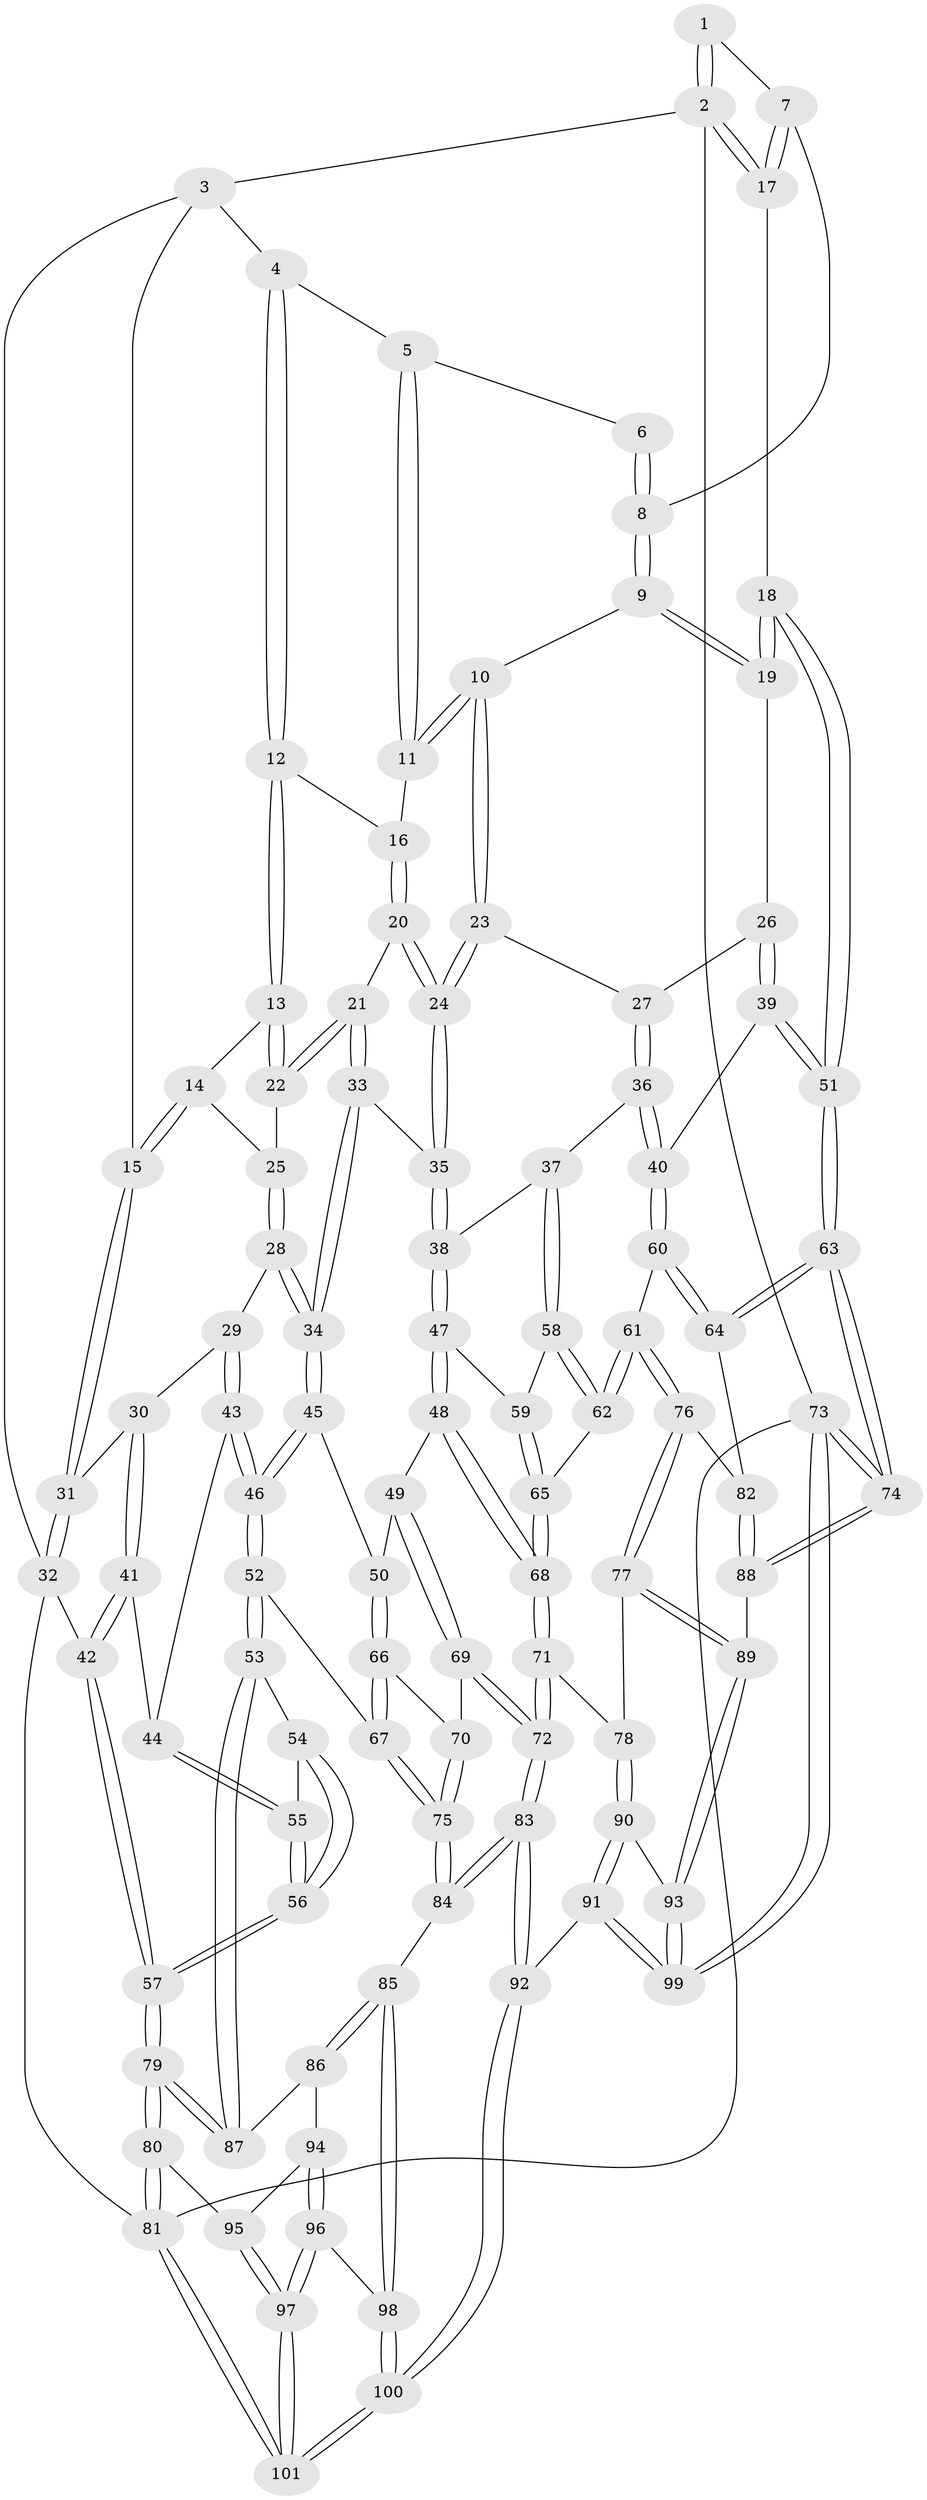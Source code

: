 // Generated by graph-tools (version 1.1) at 2025/59/03/09/25 04:59:49]
// undirected, 101 vertices, 249 edges
graph export_dot {
graph [start="1"]
  node [color=gray90,style=filled];
  1 [pos="+0.8267032187943514+0"];
  2 [pos="+1+0"];
  3 [pos="+0.26593945216898773+0"];
  4 [pos="+0.28333026871977757+0"];
  5 [pos="+0.7073950635638063+0"];
  6 [pos="+0.8080314749564677+0"];
  7 [pos="+0.9795781921583503+0.10217810585807191"];
  8 [pos="+0.8922714129798995+0.11317893451371386"];
  9 [pos="+0.8486416753294872+0.14751120553125596"];
  10 [pos="+0.8303878335321259+0.15849724325655298"];
  11 [pos="+0.6821831775815799+0.040075531421270134"];
  12 [pos="+0.3877883902137259+0.04073785600051722"];
  13 [pos="+0.38556892993111386+0.14403228634437318"];
  14 [pos="+0.1598541789276271+0.14370263191035942"];
  15 [pos="+0.11685215538660036+0.12448715991016777"];
  16 [pos="+0.6238856422116978+0.1095924877108052"];
  17 [pos="+1+0.17930511538231142"];
  18 [pos="+1+0.32250178457992285"];
  19 [pos="+1+0.3081445736750023"];
  20 [pos="+0.6216210453828421+0.11923117581253688"];
  21 [pos="+0.40043493936872027+0.18655544660726878"];
  22 [pos="+0.3887518212099225+0.1707311348809615"];
  23 [pos="+0.8204662959879082+0.26382449356689375"];
  24 [pos="+0.6134726322112125+0.2981974447385885"];
  25 [pos="+0.2806899212947697+0.2192330185049211"];
  26 [pos="+0.8714455597618118+0.27944136309396994"];
  27 [pos="+0.8278388639735537+0.27162416367410136"];
  28 [pos="+0.25064878260068374+0.33277198899698923"];
  29 [pos="+0.16908023386503165+0.3418073000664518"];
  30 [pos="+0.13357742850854662+0.3113887185313866"];
  31 [pos="+0.050557331430818205+0.1881542509589008"];
  32 [pos="+0+0.21212645930929036"];
  33 [pos="+0.4521348573890039+0.29937881047645004"];
  34 [pos="+0.3694808238820006+0.38653549458770137"];
  35 [pos="+0.604353102704008+0.309868683662107"];
  36 [pos="+0.8268034369511724+0.4575164664718988"];
  37 [pos="+0.7572593813971565+0.4760733062435823"];
  38 [pos="+0.6230663483443432+0.3895785578099405"];
  39 [pos="+0.9413109372386208+0.46202895771003166"];
  40 [pos="+0.8679877980815474+0.47549307047137157"];
  41 [pos="+0+0.46246753032539506"];
  42 [pos="+0+0.4508952004485219"];
  43 [pos="+0.15670385074047763+0.45525298711231044"];
  44 [pos="+0.03419450864734093+0.48210321274610984"];
  45 [pos="+0.36981199165136175+0.4550334689724777"];
  46 [pos="+0.22985107356274245+0.5624346091585086"];
  47 [pos="+0.5558934397052618+0.5110010047456777"];
  48 [pos="+0.537856480454024+0.5264472192881163"];
  49 [pos="+0.5256264293205836+0.5325262318841805"];
  50 [pos="+0.41354518602749896+0.4930692301660499"];
  51 [pos="+1+0.4315608732625286"];
  52 [pos="+0.21686771582759873+0.6258915182029647"];
  53 [pos="+0.18213679365426644+0.6504017566616882"];
  54 [pos="+0.15359958224562023+0.6352728097552417"];
  55 [pos="+0.07484684953903917+0.5784359045404723"];
  56 [pos="+0+0.6358850274810499"];
  57 [pos="+0+0.6515774723518156"];
  58 [pos="+0.750855845890777+0.4952276721268737"];
  59 [pos="+0.6541010598402186+0.557597872013979"];
  60 [pos="+0.8732508113991339+0.5852949760378586"];
  61 [pos="+0.7964641102734323+0.6441569064996603"];
  62 [pos="+0.7500116136956682+0.5934903743701218"];
  63 [pos="+1+0.6374148011846713"];
  64 [pos="+0.9651540661883503+0.6538236695740617"];
  65 [pos="+0.6700167511284725+0.6246358754485589"];
  66 [pos="+0.3945516124914794+0.6155561194251655"];
  67 [pos="+0.26456471536521475+0.6494258760703949"];
  68 [pos="+0.6522343159406678+0.649799983610136"];
  69 [pos="+0.5066332735549933+0.6416148898943624"];
  70 [pos="+0.4124797296976497+0.6299091659254508"];
  71 [pos="+0.6260270039516153+0.7603761819830048"];
  72 [pos="+0.5503999187647005+0.7806205446903502"];
  73 [pos="+1+1"];
  74 [pos="+1+0.8609775944222695"];
  75 [pos="+0.3807518298027332+0.7722150374042019"];
  76 [pos="+0.7973445699818706+0.726139242295456"];
  77 [pos="+0.7671106085121221+0.7597623139487388"];
  78 [pos="+0.7118182996616852+0.7803410818224235"];
  79 [pos="+0+0.8104199826740592"];
  80 [pos="+0+0.8454996877510533"];
  81 [pos="+0+1"];
  82 [pos="+0.8790772147199394+0.7212922712948513"];
  83 [pos="+0.4762258375679211+0.857424993469819"];
  84 [pos="+0.4223671824668223+0.8400064478092159"];
  85 [pos="+0.29560491977969333+0.8741868014123673"];
  86 [pos="+0.16068601552206085+0.8053036396838127"];
  87 [pos="+0.13215974496940514+0.7515265188947093"];
  88 [pos="+0.9774595007256287+0.8616025116506957"];
  89 [pos="+0.9008975202905233+0.8896307449022037"];
  90 [pos="+0.7638445249968335+1"];
  91 [pos="+0.6866041770292282+1"];
  92 [pos="+0.5554660592331911+1"];
  93 [pos="+0.8742264405479645+0.9256243022520049"];
  94 [pos="+0.12504914500256326+0.9134370662214525"];
  95 [pos="+0.05525842201022408+0.9193837508294883"];
  96 [pos="+0.13220036245164976+0.9320122703412586"];
  97 [pos="+0.0826541157606643+1"];
  98 [pos="+0.24444651260195563+0.9812779926842868"];
  99 [pos="+1+1"];
  100 [pos="+0.26161492851029183+1"];
  101 [pos="+0.007677188639517334+1"];
  1 -- 2;
  1 -- 2;
  1 -- 7;
  2 -- 3;
  2 -- 17;
  2 -- 17;
  2 -- 73;
  3 -- 4;
  3 -- 15;
  3 -- 32;
  4 -- 5;
  4 -- 12;
  4 -- 12;
  5 -- 6;
  5 -- 11;
  5 -- 11;
  6 -- 8;
  6 -- 8;
  7 -- 8;
  7 -- 17;
  7 -- 17;
  8 -- 9;
  8 -- 9;
  9 -- 10;
  9 -- 19;
  9 -- 19;
  10 -- 11;
  10 -- 11;
  10 -- 23;
  10 -- 23;
  11 -- 16;
  12 -- 13;
  12 -- 13;
  12 -- 16;
  13 -- 14;
  13 -- 22;
  13 -- 22;
  14 -- 15;
  14 -- 15;
  14 -- 25;
  15 -- 31;
  15 -- 31;
  16 -- 20;
  16 -- 20;
  17 -- 18;
  18 -- 19;
  18 -- 19;
  18 -- 51;
  18 -- 51;
  19 -- 26;
  20 -- 21;
  20 -- 24;
  20 -- 24;
  21 -- 22;
  21 -- 22;
  21 -- 33;
  21 -- 33;
  22 -- 25;
  23 -- 24;
  23 -- 24;
  23 -- 27;
  24 -- 35;
  24 -- 35;
  25 -- 28;
  25 -- 28;
  26 -- 27;
  26 -- 39;
  26 -- 39;
  27 -- 36;
  27 -- 36;
  28 -- 29;
  28 -- 34;
  28 -- 34;
  29 -- 30;
  29 -- 43;
  29 -- 43;
  30 -- 31;
  30 -- 41;
  30 -- 41;
  31 -- 32;
  31 -- 32;
  32 -- 42;
  32 -- 81;
  33 -- 34;
  33 -- 34;
  33 -- 35;
  34 -- 45;
  34 -- 45;
  35 -- 38;
  35 -- 38;
  36 -- 37;
  36 -- 40;
  36 -- 40;
  37 -- 38;
  37 -- 58;
  37 -- 58;
  38 -- 47;
  38 -- 47;
  39 -- 40;
  39 -- 51;
  39 -- 51;
  40 -- 60;
  40 -- 60;
  41 -- 42;
  41 -- 42;
  41 -- 44;
  42 -- 57;
  42 -- 57;
  43 -- 44;
  43 -- 46;
  43 -- 46;
  44 -- 55;
  44 -- 55;
  45 -- 46;
  45 -- 46;
  45 -- 50;
  46 -- 52;
  46 -- 52;
  47 -- 48;
  47 -- 48;
  47 -- 59;
  48 -- 49;
  48 -- 68;
  48 -- 68;
  49 -- 50;
  49 -- 69;
  49 -- 69;
  50 -- 66;
  50 -- 66;
  51 -- 63;
  51 -- 63;
  52 -- 53;
  52 -- 53;
  52 -- 67;
  53 -- 54;
  53 -- 87;
  53 -- 87;
  54 -- 55;
  54 -- 56;
  54 -- 56;
  55 -- 56;
  55 -- 56;
  56 -- 57;
  56 -- 57;
  57 -- 79;
  57 -- 79;
  58 -- 59;
  58 -- 62;
  58 -- 62;
  59 -- 65;
  59 -- 65;
  60 -- 61;
  60 -- 64;
  60 -- 64;
  61 -- 62;
  61 -- 62;
  61 -- 76;
  61 -- 76;
  62 -- 65;
  63 -- 64;
  63 -- 64;
  63 -- 74;
  63 -- 74;
  64 -- 82;
  65 -- 68;
  65 -- 68;
  66 -- 67;
  66 -- 67;
  66 -- 70;
  67 -- 75;
  67 -- 75;
  68 -- 71;
  68 -- 71;
  69 -- 70;
  69 -- 72;
  69 -- 72;
  70 -- 75;
  70 -- 75;
  71 -- 72;
  71 -- 72;
  71 -- 78;
  72 -- 83;
  72 -- 83;
  73 -- 74;
  73 -- 74;
  73 -- 99;
  73 -- 99;
  73 -- 81;
  74 -- 88;
  74 -- 88;
  75 -- 84;
  75 -- 84;
  76 -- 77;
  76 -- 77;
  76 -- 82;
  77 -- 78;
  77 -- 89;
  77 -- 89;
  78 -- 90;
  78 -- 90;
  79 -- 80;
  79 -- 80;
  79 -- 87;
  79 -- 87;
  80 -- 81;
  80 -- 81;
  80 -- 95;
  81 -- 101;
  81 -- 101;
  82 -- 88;
  82 -- 88;
  83 -- 84;
  83 -- 84;
  83 -- 92;
  83 -- 92;
  84 -- 85;
  85 -- 86;
  85 -- 86;
  85 -- 98;
  85 -- 98;
  86 -- 87;
  86 -- 94;
  88 -- 89;
  89 -- 93;
  89 -- 93;
  90 -- 91;
  90 -- 91;
  90 -- 93;
  91 -- 92;
  91 -- 99;
  91 -- 99;
  92 -- 100;
  92 -- 100;
  93 -- 99;
  93 -- 99;
  94 -- 95;
  94 -- 96;
  94 -- 96;
  95 -- 97;
  95 -- 97;
  96 -- 97;
  96 -- 97;
  96 -- 98;
  97 -- 101;
  97 -- 101;
  98 -- 100;
  98 -- 100;
  100 -- 101;
  100 -- 101;
}
